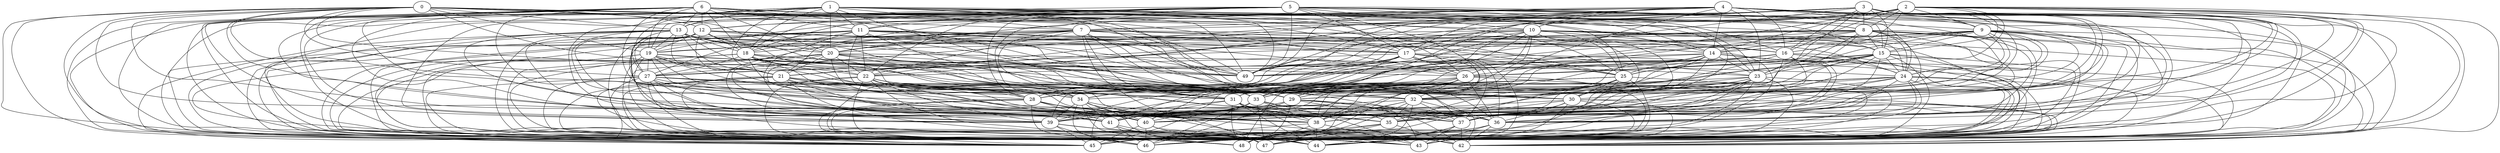 graph g {0;1;2;3;4;5;6;7;8;9;10;11;12;13;14;15;16;17;18;19;20;21;22;23;24;25;26;27;28;29;30;31;32;33;34;35;36;37;38;39;40;41;42;43;44;45;46;47;48;49;0 -- 7;0 -- 10;0 -- 12;0 -- 13;0 -- 14;0 -- 17;0 -- 19;0 -- 20;0 -- 24;0 -- 26;0 -- 27;0 -- 29;0 -- 30;0 -- 32;0 -- 38;0 -- 40;0 -- 41;0 -- 45;0 -- 47;0 -- 48;0 -- 49;1 -- 7;1 -- 8;1 -- 11;1 -- 13;1 -- 14;1 -- 15;1 -- 18;1 -- 20;1 -- 21;1 -- 25;1 -- 27;1 -- 30;1 -- 31;1 -- 33;1 -- 35;1 -- 39;1 -- 41;1 -- 42;1 -- 46;1 -- 48;1 -- 49;2 -- 7;2 -- 8;2 -- 9;2 -- 12;2 -- 14;2 -- 15;2 -- 16;2 -- 19;2 -- 21;2 -- 22;2 -- 26;2 -- 31;2 -- 32;2 -- 34;2 -- 35;2 -- 36;2 -- 40;2 -- 42;2 -- 43;2 -- 47;2 -- 49;3 -- 8;3 -- 9;3 -- 10;3 -- 13;3 -- 15;3 -- 16;3 -- 17;3 -- 20;3 -- 22;3 -- 23;3 -- 27;3 -- 28;3 -- 32;3 -- 33;3 -- 36;3 -- 37;3 -- 41;3 -- 43;3 -- 44;3 -- 48;3 -- 49;4 -- 7;4 -- 9;4 -- 10;4 -- 11;4 -- 14;4 -- 16;4 -- 17;4 -- 18;4 -- 21;4 -- 23;4 -- 24;4 -- 29;4 -- 33;4 -- 34;4 -- 35;4 -- 37;4 -- 38;4 -- 42;4 -- 44;4 -- 45;4 -- 49;5 -- 8;5 -- 10;5 -- 11;5 -- 12;5 -- 15;5 -- 17;5 -- 18;5 -- 19;5 -- 22;5 -- 24;5 -- 25;5 -- 28;5 -- 30;5 -- 34;5 -- 36;5 -- 38;5 -- 39;5 -- 43;5 -- 45;5 -- 46;5 -- 49;6 -- 9;6 -- 11;6 -- 12;6 -- 13;6 -- 16;6 -- 18;6 -- 19;6 -- 20;6 -- 23;6 -- 25;6 -- 26;6 -- 28;6 -- 29;6 -- 31;6 -- 37;6 -- 39;6 -- 40;6 -- 44;6 -- 46;6 -- 47;6 -- 49;7 -- 14;7 -- 17;7 -- 19;7 -- 20;7 -- 22;7 -- 23;7 -- 25;7 -- 31;7 -- 33;7 -- 34;7 -- 36;7 -- 37;7 -- 39;7 -- 45;7 -- 47;7 -- 48;7 -- 49;8 -- 14;8 -- 15;8 -- 18;8 -- 20;8 -- 23;8 -- 24;8 -- 26;8 -- 28;8 -- 32;8 -- 34;8 -- 37;8 -- 38;8 -- 40;8 -- 42;8 -- 46;8 -- 48;8 -- 49;9 -- 14;9 -- 15;9 -- 16;9 -- 19;9 -- 24;9 -- 25;9 -- 27;9 -- 28;9 -- 29;9 -- 33;9 -- 38;9 -- 39;9 -- 41;9 -- 42;9 -- 43;9 -- 47;9 -- 49;10 -- 15;10 -- 16;10 -- 17;10 -- 20;10 -- 21;10 -- 25;10 -- 26;10 -- 29;10 -- 30;10 -- 34;10 -- 35;10 -- 39;10 -- 40;10 -- 43;10 -- 44;10 -- 48;10 -- 49;11 -- 14;11 -- 16;11 -- 17;11 -- 18;11 -- 22;11 -- 26;11 -- 27;11 -- 28;11 -- 30;11 -- 31;11 -- 36;11 -- 40;11 -- 41;11 -- 42;11 -- 44;11 -- 45;11 -- 49;12 -- 15;12 -- 17;12 -- 18;12 -- 19;12 -- 21;12 -- 23;12 -- 27;12 -- 29;12 -- 31;12 -- 32;12 -- 35;12 -- 37;12 -- 41;12 -- 43;12 -- 45;12 -- 46;12 -- 49;13 -- 16;13 -- 18;13 -- 19;13 -- 20;13 -- 21;13 -- 22;13 -- 24;13 -- 30;13 -- 32;13 -- 33;13 -- 35;13 -- 36;13 -- 38;13 -- 44;13 -- 46;13 -- 47;13 -- 49;14 -- 22;14 -- 23;14 -- 25;14 -- 29;14 -- 30;14 -- 32;14 -- 38;14 -- 40;14 -- 41;14 -- 43;14 -- 44;14 -- 46;14 -- 49;15 -- 23;15 -- 24;15 -- 26;15 -- 30;15 -- 31;15 -- 33;15 -- 35;15 -- 39;15 -- 41;15 -- 44;15 -- 45;15 -- 47;15 -- 49;16 -- 24;16 -- 25;16 -- 27;16 -- 31;16 -- 32;16 -- 34;16 -- 35;16 -- 36;16 -- 40;16 -- 45;16 -- 46;16 -- 48;16 -- 49;17 -- 21;17 -- 25;17 -- 26;17 -- 28;17 -- 32;17 -- 33;17 -- 36;17 -- 37;17 -- 41;17 -- 42;17 -- 46;17 -- 47;17 -- 49;18 -- 22;18 -- 26;18 -- 27;18 -- 29;18 -- 33;18 -- 34;18 -- 35;18 -- 37;18 -- 38;18 -- 43;18 -- 47;18 -- 48;18 -- 49;19 -- 21;19 -- 23;19 -- 27;19 -- 28;19 -- 30;19 -- 34;19 -- 36;19 -- 38;19 -- 39;19 -- 42;19 -- 44;19 -- 48;19 -- 49;20 -- 21;20 -- 22;20 -- 24;20 -- 28;20 -- 29;20 -- 31;20 -- 37;20 -- 39;20 -- 40;20 -- 42;20 -- 43;20 -- 45;20 -- 49;21 -- 28;21 -- 31;21 -- 33;21 -- 34;21 -- 35;21 -- 38;21 -- 40;21 -- 41;21 -- 42;21 -- 43;21 -- 44;21 -- 46;22 -- 28;22 -- 29;22 -- 32;22 -- 34;22 -- 35;22 -- 36;22 -- 39;22 -- 41;22 -- 43;22 -- 44;22 -- 45;22 -- 47;23 -- 28;23 -- 29;23 -- 30;23 -- 33;23 -- 35;23 -- 36;23 -- 37;23 -- 40;23 -- 44;23 -- 45;23 -- 46;23 -- 48;24 -- 29;24 -- 30;24 -- 31;24 -- 34;24 -- 36;24 -- 37;24 -- 38;24 -- 41;24 -- 42;24 -- 45;24 -- 46;24 -- 47;25 -- 28;25 -- 30;25 -- 31;25 -- 32;25 -- 35;25 -- 37;25 -- 38;25 -- 39;25 -- 43;25 -- 46;25 -- 47;25 -- 48;26 -- 29;26 -- 31;26 -- 32;26 -- 33;26 -- 36;26 -- 38;26 -- 39;26 -- 40;26 -- 42;26 -- 44;26 -- 47;26 -- 48;27 -- 30;27 -- 32;27 -- 33;27 -- 34;27 -- 37;27 -- 39;27 -- 40;27 -- 41;27 -- 42;27 -- 43;27 -- 45;27 -- 48;28 -- 35;28 -- 38;28 -- 40;28 -- 41;28 -- 42;28 -- 45;28 -- 47;28 -- 48;29 -- 35;29 -- 36;29 -- 39;29 -- 41;29 -- 42;29 -- 43;29 -- 46;29 -- 48;30 -- 35;30 -- 36;30 -- 37;30 -- 40;30 -- 42;30 -- 43;30 -- 44;30 -- 47;31 -- 36;31 -- 37;31 -- 38;31 -- 41;31 -- 43;31 -- 44;31 -- 45;31 -- 48;32 -- 35;32 -- 37;32 -- 38;32 -- 39;32 -- 42;32 -- 44;32 -- 45;32 -- 46;33 -- 36;33 -- 38;33 -- 39;33 -- 40;33 -- 43;33 -- 45;33 -- 46;33 -- 47;34 -- 37;34 -- 39;34 -- 40;34 -- 41;34 -- 44;34 -- 46;34 -- 47;34 -- 48;35 -- 42;35 -- 45;35 -- 47;35 -- 48;36 -- 42;36 -- 43;36 -- 46;36 -- 48;37 -- 42;37 -- 43;37 -- 44;37 -- 47;38 -- 43;38 -- 44;38 -- 45;38 -- 48;39 -- 42;39 -- 44;39 -- 45;39 -- 46;40 -- 43;40 -- 45;40 -- 46;40 -- 47;41 -- 44;41 -- 46;41 -- 47;41 -- 48;}